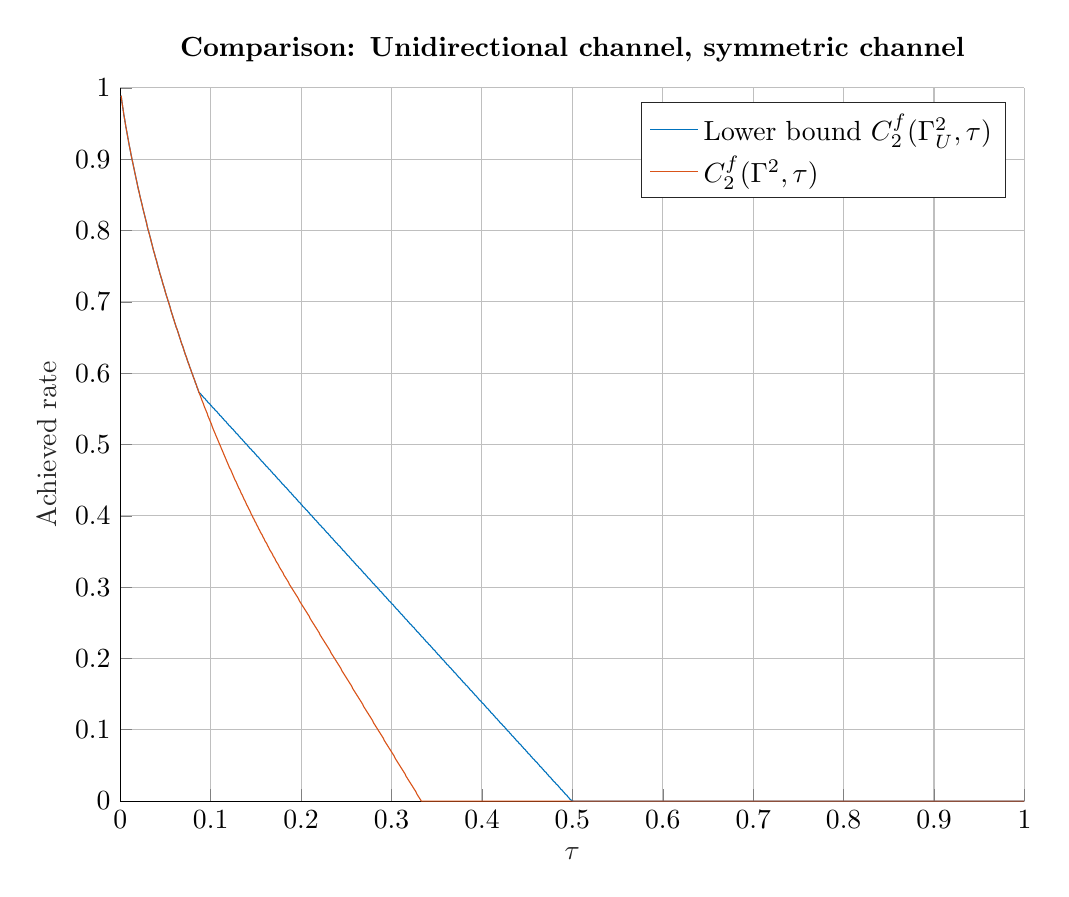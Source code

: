 % This file was created by matlab2tikz.
%
%The latest updates can be retrieved from
%  http://www.mathworks.com/matlabcentral/fileexchange/22022-matlab2tikz-matlab2tikz
%where you can also make suggestions and rate matlab2tikz.
%
\definecolor{mycolor1}{rgb}{0.0,0.447,0.741}%
\definecolor{mycolor2}{rgb}{0.85,0.325,0.098}%
%
\begin{tikzpicture}

\begin{axis}[%
width=4.521in,
height=3.566in,
at={(0.758in,0.481in)},
scale only axis,
unbounded coords=jump,
xmin=0,
xmax=1,
xlabel style={font=\color{white!15!black}},
xlabel={$\tau$},
ymin=0,
ymax=1,
ylabel style={font=\color{white!15!black}},
ylabel={Achieved rate},
axis background/.style={fill=white},
title style={font=\bfseries},
title={Comparison: Unidirectional channel, symmetric channel},
axis x line*=bottom,
axis y line*=left,
xmajorgrids,
ymajorgrids,
legend style={legend cell align=left, align=left, draw=white!15!black}
]
\addplot [color=mycolor1]
  table[row sep=crcr]{%
0	nan\\
0.001	0.989\\
0.002	0.979\\
0.003	0.971\\
0.004	0.962\\
0.005	0.955\\
0.006	0.947\\
0.007	0.94\\
0.008	0.933\\
0.009	0.926\\
0.01	0.919\\
0.011	0.913\\
0.012	0.906\\
0.013	0.9\\
0.014	0.894\\
0.015	0.888\\
0.016	0.882\\
0.017	0.876\\
0.018	0.87\\
0.019	0.864\\
0.02	0.858\\
0.021	0.853\\
0.022	0.847\\
0.023	0.842\\
0.024	0.837\\
0.025	0.831\\
0.026	0.826\\
0.027	0.821\\
0.028	0.816\\
0.029	0.811\\
0.03	0.805\\
0.031	0.8\\
0.032	0.796\\
0.033	0.791\\
0.034	0.786\\
0.035	0.781\\
0.036	0.776\\
0.037	0.771\\
0.038	0.767\\
0.039	0.762\\
0.04	0.758\\
0.041	0.753\\
0.042	0.748\\
0.043	0.744\\
0.044	0.739\\
0.045	0.735\\
0.046	0.731\\
0.047	0.726\\
0.048	0.722\\
0.049	0.718\\
0.05	0.713\\
0.051	0.709\\
0.052	0.705\\
0.053	0.701\\
0.054	0.697\\
0.055	0.693\\
0.056	0.688\\
0.057	0.684\\
0.058	0.68\\
0.059	0.676\\
0.06	0.672\\
0.061	0.668\\
0.062	0.664\\
0.063	0.661\\
0.064	0.657\\
0.065	0.653\\
0.066	0.649\\
0.067	0.645\\
0.068	0.641\\
0.069	0.638\\
0.07	0.634\\
0.071	0.63\\
0.072	0.626\\
0.073	0.623\\
0.074	0.619\\
0.075	0.615\\
0.076	0.612\\
0.077	0.608\\
0.078	0.605\\
0.079	0.601\\
0.08	0.598\\
0.081	0.594\\
0.082	0.591\\
0.083	0.587\\
0.084	0.584\\
0.085	0.58\\
0.086	0.577\\
0.087	0.573\\
0.088	0.572\\
0.089	0.571\\
0.09	0.569\\
0.091	0.568\\
0.092	0.566\\
0.093	0.565\\
0.094	0.564\\
0.095	0.562\\
0.096	0.561\\
0.097	0.559\\
0.098	0.558\\
0.099	0.557\\
0.1	0.555\\
0.101	0.554\\
0.102	0.552\\
0.103	0.551\\
0.104	0.55\\
0.105	0.548\\
0.106	0.547\\
0.107	0.546\\
0.108	0.544\\
0.109	0.543\\
0.11	0.541\\
0.111	0.54\\
0.112	0.539\\
0.113	0.537\\
0.114	0.536\\
0.115	0.534\\
0.116	0.533\\
0.117	0.532\\
0.118	0.53\\
0.119	0.529\\
0.12	0.527\\
0.121	0.526\\
0.122	0.525\\
0.123	0.523\\
0.124	0.522\\
0.125	0.521\\
0.126	0.519\\
0.127	0.518\\
0.128	0.516\\
0.129	0.515\\
0.13	0.514\\
0.131	0.512\\
0.132	0.511\\
0.133	0.509\\
0.134	0.508\\
0.135	0.507\\
0.136	0.505\\
0.137	0.504\\
0.138	0.502\\
0.139	0.501\\
0.14	0.5\\
0.141	0.498\\
0.142	0.497\\
0.143	0.495\\
0.144	0.494\\
0.145	0.493\\
0.146	0.491\\
0.147	0.49\\
0.148	0.489\\
0.149	0.487\\
0.15	0.486\\
0.151	0.484\\
0.152	0.483\\
0.153	0.482\\
0.154	0.48\\
0.155	0.479\\
0.156	0.477\\
0.157	0.476\\
0.158	0.475\\
0.159	0.473\\
0.16	0.472\\
0.161	0.47\\
0.162	0.469\\
0.163	0.468\\
0.164	0.466\\
0.165	0.465\\
0.166	0.464\\
0.167	0.462\\
0.168	0.461\\
0.169	0.459\\
0.17	0.458\\
0.171	0.457\\
0.172	0.455\\
0.173	0.454\\
0.174	0.452\\
0.175	0.451\\
0.176	0.45\\
0.177	0.448\\
0.178	0.447\\
0.179	0.445\\
0.18	0.444\\
0.181	0.443\\
0.182	0.441\\
0.183	0.44\\
0.184	0.439\\
0.185	0.437\\
0.186	0.436\\
0.187	0.434\\
0.188	0.433\\
0.189	0.432\\
0.19	0.43\\
0.191	0.429\\
0.192	0.427\\
0.193	0.426\\
0.194	0.425\\
0.195	0.423\\
0.196	0.422\\
0.197	0.42\\
0.198	0.419\\
0.199	0.418\\
0.2	0.416\\
0.201	0.415\\
0.202	0.413\\
0.203	0.412\\
0.204	0.411\\
0.205	0.409\\
0.206	0.408\\
0.207	0.407\\
0.208	0.405\\
0.209	0.404\\
0.21	0.402\\
0.211	0.401\\
0.212	0.4\\
0.213	0.398\\
0.214	0.397\\
0.215	0.395\\
0.216	0.394\\
0.217	0.393\\
0.218	0.391\\
0.219	0.39\\
0.22	0.388\\
0.221	0.387\\
0.222	0.386\\
0.223	0.384\\
0.224	0.383\\
0.225	0.382\\
0.226	0.38\\
0.227	0.379\\
0.228	0.377\\
0.229	0.376\\
0.23	0.375\\
0.231	0.373\\
0.232	0.372\\
0.233	0.37\\
0.234	0.369\\
0.235	0.368\\
0.236	0.366\\
0.237	0.365\\
0.238	0.363\\
0.239	0.362\\
0.24	0.361\\
0.241	0.359\\
0.242	0.358\\
0.243	0.357\\
0.244	0.355\\
0.245	0.354\\
0.246	0.352\\
0.247	0.351\\
0.248	0.35\\
0.249	0.348\\
0.25	0.347\\
0.251	0.345\\
0.252	0.344\\
0.253	0.343\\
0.254	0.341\\
0.255	0.34\\
0.256	0.338\\
0.257	0.337\\
0.258	0.336\\
0.259	0.334\\
0.26	0.333\\
0.261	0.331\\
0.262	0.33\\
0.263	0.329\\
0.264	0.327\\
0.265	0.326\\
0.266	0.325\\
0.267	0.323\\
0.268	0.322\\
0.269	0.32\\
0.27	0.319\\
0.271	0.318\\
0.272	0.316\\
0.273	0.315\\
0.274	0.313\\
0.275	0.312\\
0.276	0.311\\
0.277	0.309\\
0.278	0.308\\
0.279	0.306\\
0.28	0.305\\
0.281	0.304\\
0.282	0.302\\
0.283	0.301\\
0.284	0.3\\
0.285	0.298\\
0.286	0.297\\
0.287	0.295\\
0.288	0.294\\
0.289	0.293\\
0.29	0.291\\
0.291	0.29\\
0.292	0.288\\
0.293	0.287\\
0.294	0.286\\
0.295	0.284\\
0.296	0.283\\
0.297	0.281\\
0.298	0.28\\
0.299	0.279\\
0.3	0.277\\
0.301	0.276\\
0.302	0.275\\
0.303	0.273\\
0.304	0.272\\
0.305	0.27\\
0.306	0.269\\
0.307	0.268\\
0.308	0.266\\
0.309	0.265\\
0.31	0.263\\
0.311	0.262\\
0.312	0.261\\
0.313	0.259\\
0.314	0.258\\
0.315	0.256\\
0.316	0.255\\
0.317	0.254\\
0.318	0.252\\
0.319	0.251\\
0.32	0.249\\
0.321	0.248\\
0.322	0.247\\
0.323	0.245\\
0.324	0.244\\
0.325	0.243\\
0.326	0.241\\
0.327	0.24\\
0.328	0.238\\
0.329	0.237\\
0.33	0.236\\
0.331	0.234\\
0.332	0.233\\
0.333	0.231\\
0.334	0.23\\
0.335	0.229\\
0.336	0.227\\
0.337	0.226\\
0.338	0.224\\
0.339	0.223\\
0.34	0.222\\
0.341	0.22\\
0.342	0.219\\
0.343	0.218\\
0.344	0.216\\
0.345	0.215\\
0.346	0.213\\
0.347	0.212\\
0.348	0.211\\
0.349	0.209\\
0.35	0.208\\
0.351	0.206\\
0.352	0.205\\
0.353	0.204\\
0.354	0.202\\
0.355	0.201\\
0.356	0.199\\
0.357	0.198\\
0.358	0.197\\
0.359	0.195\\
0.36	0.194\\
0.361	0.192\\
0.362	0.191\\
0.363	0.19\\
0.364	0.188\\
0.365	0.187\\
0.366	0.186\\
0.367	0.184\\
0.368	0.183\\
0.369	0.181\\
0.37	0.18\\
0.371	0.179\\
0.372	0.177\\
0.373	0.176\\
0.374	0.174\\
0.375	0.173\\
0.376	0.172\\
0.377	0.17\\
0.378	0.169\\
0.379	0.167\\
0.38	0.166\\
0.381	0.165\\
0.382	0.163\\
0.383	0.162\\
0.384	0.161\\
0.385	0.159\\
0.386	0.158\\
0.387	0.156\\
0.388	0.155\\
0.389	0.154\\
0.39	0.152\\
0.391	0.151\\
0.392	0.149\\
0.393	0.148\\
0.394	0.147\\
0.395	0.145\\
0.396	0.144\\
0.397	0.142\\
0.398	0.141\\
0.399	0.14\\
0.4	0.138\\
0.401	0.137\\
0.402	0.136\\
0.403	0.134\\
0.404	0.133\\
0.405	0.131\\
0.406	0.13\\
0.407	0.129\\
0.408	0.127\\
0.409	0.126\\
0.41	0.124\\
0.411	0.123\\
0.412	0.122\\
0.413	0.12\\
0.414	0.119\\
0.415	0.117\\
0.416	0.116\\
0.417	0.115\\
0.418	0.113\\
0.419	0.112\\
0.42	0.11\\
0.421	0.109\\
0.422	0.108\\
0.423	0.106\\
0.424	0.105\\
0.425	0.104\\
0.426	0.102\\
0.427	0.101\\
0.428	0.099\\
0.429	0.098\\
0.43	0.097\\
0.431	0.095\\
0.432	0.094\\
0.433	0.092\\
0.434	0.091\\
0.435	0.09\\
0.436	0.088\\
0.437	0.087\\
0.438	0.085\\
0.439	0.084\\
0.44	0.083\\
0.441	0.081\\
0.442	0.08\\
0.443	0.079\\
0.444	0.077\\
0.445	0.076\\
0.446	0.074\\
0.447	0.073\\
0.448	0.072\\
0.449	0.07\\
0.45	0.069\\
0.451	0.067\\
0.452	0.066\\
0.453	0.065\\
0.454	0.063\\
0.455	0.062\\
0.456	0.06\\
0.457	0.059\\
0.458	0.058\\
0.459	0.056\\
0.46	0.055\\
0.461	0.054\\
0.462	0.052\\
0.463	0.051\\
0.464	0.049\\
0.465	0.048\\
0.466	0.047\\
0.467	0.045\\
0.468	0.044\\
0.469	0.042\\
0.47	0.041\\
0.471	0.04\\
0.472	0.038\\
0.473	0.037\\
0.474	0.035\\
0.475	0.034\\
0.476	0.033\\
0.477	0.031\\
0.478	0.03\\
0.479	0.028\\
0.48	0.027\\
0.481	0.026\\
0.482	0.024\\
0.483	0.023\\
0.484	0.022\\
0.485	0.02\\
0.486	0.019\\
0.487	0.017\\
0.488	0.016\\
0.489	0.015\\
0.49	0.013\\
0.491	0.012\\
0.492	0.01\\
0.493	0.009\\
0.494	0.008\\
0.495	0.006\\
0.496	0.005\\
0.497	0.003\\
0.498	0.002\\
0.499	0.001\\
0.501	0\\
0.502	0\\
0.503	0\\
0.504	0\\
0.505	0\\
0.506	0\\
0.507	0\\
0.508	0\\
0.509	0\\
0.51	0\\
0.511	0\\
0.512	0\\
0.513	0\\
0.514	0\\
0.515	0\\
0.516	0\\
0.517	0\\
0.518	0\\
0.519	0\\
0.52	0\\
0.521	0\\
0.522	0\\
0.523	0\\
0.524	0\\
0.525	0\\
0.526	0\\
0.527	0\\
0.528	0\\
0.529	0\\
0.53	0\\
0.531	0\\
0.532	0\\
0.533	0\\
0.534	0\\
0.535	0\\
0.536	0\\
0.537	0\\
0.538	0\\
0.539	0\\
0.54	0\\
0.541	0\\
0.542	0\\
0.543	0\\
0.544	0\\
0.545	0\\
0.546	0\\
0.547	0\\
0.548	0\\
0.549	0\\
0.55	0\\
0.551	0\\
0.552	0\\
0.553	0\\
0.554	0\\
0.555	0\\
0.556	0\\
0.557	0\\
0.558	0\\
0.559	0\\
0.56	0\\
0.561	0\\
0.562	0\\
0.563	0\\
0.564	0\\
0.565	0\\
0.566	0\\
0.567	0\\
0.568	0\\
0.569	0\\
0.57	0\\
0.571	0\\
0.572	0\\
0.573	0\\
0.574	0\\
0.575	0\\
0.576	0\\
0.577	0\\
0.578	0\\
0.579	0\\
0.58	0\\
0.581	0\\
0.582	0\\
0.583	0\\
0.584	0\\
0.585	0\\
0.586	0\\
0.587	0\\
0.588	0\\
0.589	0\\
0.59	0\\
0.591	0\\
0.592	0\\
0.593	0\\
0.594	0\\
0.595	0\\
0.596	0\\
0.597	0\\
0.598	0\\
0.599	0\\
0.6	0\\
0.601	0\\
0.602	0\\
0.603	0\\
0.604	0\\
0.605	0\\
0.606	0\\
0.607	0\\
0.608	0\\
0.609	0\\
0.61	0\\
0.611	0\\
0.612	0\\
0.613	0\\
0.614	0\\
0.615	0\\
0.616	0\\
0.617	0\\
0.618	0\\
0.619	0\\
0.62	0\\
0.621	0\\
0.622	0\\
0.623	0\\
0.624	0\\
0.625	0\\
0.626	0\\
0.627	0\\
0.628	0\\
0.629	0\\
0.63	0\\
0.631	0\\
0.632	0\\
0.633	0\\
0.634	0\\
0.635	0\\
0.636	0\\
0.637	0\\
0.638	0\\
0.639	0\\
0.64	0\\
0.641	0\\
0.642	0\\
0.643	0\\
0.644	0\\
0.645	0\\
0.646	0\\
0.647	0\\
0.648	0\\
0.649	0\\
0.65	0\\
0.651	0\\
0.652	0\\
0.653	0\\
0.654	0\\
0.655	0\\
0.656	0\\
0.657	0\\
0.658	0\\
0.659	0\\
0.66	0\\
0.661	0\\
0.662	0\\
0.663	0\\
0.664	0\\
0.665	0\\
0.666	0\\
0.667	0\\
0.668	0\\
0.669	0\\
0.67	0\\
0.671	0\\
0.672	0\\
0.673	0\\
0.674	0\\
0.675	0\\
0.676	0\\
0.677	0\\
0.678	0\\
0.679	0\\
0.68	0\\
0.681	0\\
0.682	0\\
0.683	0\\
0.684	0\\
0.685	0\\
0.686	0\\
0.687	0\\
0.688	0\\
0.689	0\\
0.69	0\\
0.691	0\\
0.692	0\\
0.693	0\\
0.694	0\\
0.695	0\\
0.696	0\\
0.697	0\\
0.698	0\\
0.699	0\\
0.7	0\\
0.701	0\\
0.702	0\\
0.703	0\\
0.704	0\\
0.705	0\\
0.706	0\\
0.707	0\\
0.708	0\\
0.709	0\\
0.71	0\\
0.711	0\\
0.712	0\\
0.713	0\\
0.714	0\\
0.715	0\\
0.716	0\\
0.717	0\\
0.718	0\\
0.719	0\\
0.72	0\\
0.721	0\\
0.722	0\\
0.723	0\\
0.724	0\\
0.725	0\\
0.726	0\\
0.727	0\\
0.728	0\\
0.729	0\\
0.73	0\\
0.731	0\\
0.732	0\\
0.733	0\\
0.734	0\\
0.735	0\\
0.736	0\\
0.737	0\\
0.738	0\\
0.739	0\\
0.74	0\\
0.741	0\\
0.742	0\\
0.743	0\\
0.744	0\\
0.745	0\\
0.746	0\\
0.747	0\\
0.748	0\\
0.749	0\\
0.75	0\\
0.751	0\\
0.752	0\\
0.753	0\\
0.754	0\\
0.755	0\\
0.756	0\\
0.757	0\\
0.758	0\\
0.759	0\\
0.76	0\\
0.761	0\\
0.762	0\\
0.763	0\\
0.764	0\\
0.765	0\\
0.766	0\\
0.767	0\\
0.768	0\\
0.769	0\\
0.77	0\\
0.771	0\\
0.772	0\\
0.773	0\\
0.774	0\\
0.775	0\\
0.776	0\\
0.777	0\\
0.778	0\\
0.779	0\\
0.78	0\\
0.781	0\\
0.782	0\\
0.783	0\\
0.784	0\\
0.785	0\\
0.786	0\\
0.787	0\\
0.788	0\\
0.789	0\\
0.79	0\\
0.791	0\\
0.792	0\\
0.793	0\\
0.794	0\\
0.795	0\\
0.796	0\\
0.797	0\\
0.798	0\\
0.799	0\\
0.8	0\\
0.801	0\\
0.802	0\\
0.803	0\\
0.804	0\\
0.805	0\\
0.806	0\\
0.807	0\\
0.808	0\\
0.809	0\\
0.81	0\\
0.811	0\\
0.812	0\\
0.813	0\\
0.814	0\\
0.815	0\\
0.816	0\\
0.817	0\\
0.818	0\\
0.819	0\\
0.82	0\\
0.821	0\\
0.822	0\\
0.823	0\\
0.824	0\\
0.825	0\\
0.826	0\\
0.827	0\\
0.828	0\\
0.829	0\\
0.83	0\\
0.831	0\\
0.832	0\\
0.833	0\\
0.834	0\\
0.835	0\\
0.836	0\\
0.837	0\\
0.838	0\\
0.839	0\\
0.84	0\\
0.841	0\\
0.842	0\\
0.843	0\\
0.844	0\\
0.845	0\\
0.846	0\\
0.847	0\\
0.848	0\\
0.849	0\\
0.85	0\\
0.851	0\\
0.852	0\\
0.853	0\\
0.854	0\\
0.855	0\\
0.856	0\\
0.857	0\\
0.858	0\\
0.859	0\\
0.86	0\\
0.861	0\\
0.862	0\\
0.863	0\\
0.864	0\\
0.865	0\\
0.866	0\\
0.867	0\\
0.868	0\\
0.869	0\\
0.87	0\\
0.871	0\\
0.872	0\\
0.873	0\\
0.874	0\\
0.875	0\\
0.876	0\\
0.877	0\\
0.878	0\\
0.879	0\\
0.88	0\\
0.881	0\\
0.882	0\\
0.883	0\\
0.884	0\\
0.885	0\\
0.886	0\\
0.887	0\\
0.888	0\\
0.889	0\\
0.89	0\\
0.891	0\\
0.892	0\\
0.893	0\\
0.894	0\\
0.895	0\\
0.896	0\\
0.897	0\\
0.898	0\\
0.899	0\\
0.9	0\\
0.901	0\\
0.902	0\\
0.903	0\\
0.904	0\\
0.905	0\\
0.906	0\\
0.907	0\\
0.908	0\\
0.909	0\\
0.91	0\\
0.911	0\\
0.912	0\\
0.913	0\\
0.914	0\\
0.915	0\\
0.916	0\\
0.917	0\\
0.918	0\\
0.919	0\\
0.92	0\\
0.921	0\\
0.922	0\\
0.923	0\\
0.924	0\\
0.925	0\\
0.926	0\\
0.927	0\\
0.928	0\\
0.929	0\\
0.93	0\\
0.931	0\\
0.932	0\\
0.933	0\\
0.934	0\\
0.935	0\\
0.936	0\\
0.937	0\\
0.938	0\\
0.939	0\\
0.94	0\\
0.941	0\\
0.942	0\\
0.943	0\\
0.944	0\\
0.945	0\\
0.946	0\\
0.947	0\\
0.948	0\\
0.949	0\\
0.95	0\\
0.951	0\\
0.952	0\\
0.953	0\\
0.954	0\\
0.955	0\\
0.956	0\\
0.957	0\\
0.958	0\\
0.959	0\\
0.96	0\\
0.961	0\\
0.962	0\\
0.963	0\\
0.964	0\\
0.965	0\\
0.966	0\\
0.967	0\\
0.968	0\\
0.969	0\\
0.97	0\\
0.971	0\\
0.972	0\\
0.973	0\\
0.974	0\\
0.975	0\\
0.976	0\\
0.977	0\\
0.978	0\\
0.979	0\\
0.98	0\\
0.981	0\\
0.982	0\\
0.983	0\\
0.984	0\\
0.985	0\\
0.986	0\\
0.987	0\\
0.988	0\\
0.989	0\\
0.99	0\\
0.991	0\\
0.992	0\\
0.993	0\\
0.994	0\\
0.995	0\\
0.996	0\\
0.997	0\\
0.998	0\\
0.999	0\\
1	0\\
};
\addlegendentry{Lower bound $C_2^f(\Gamma_U^2, \tau)$}

\addplot [color=mycolor2]
  table[row sep=crcr]{%
0	nan\\
0.001	0.989\\
0.002	0.979\\
0.003	0.971\\
0.004	0.962\\
0.005	0.955\\
0.006	0.947\\
0.007	0.94\\
0.008	0.933\\
0.009	0.926\\
0.01	0.919\\
0.011	0.913\\
0.012	0.906\\
0.013	0.9\\
0.014	0.894\\
0.015	0.888\\
0.016	0.882\\
0.017	0.876\\
0.018	0.87\\
0.019	0.864\\
0.02	0.858\\
0.021	0.853\\
0.022	0.847\\
0.023	0.842\\
0.024	0.837\\
0.025	0.831\\
0.026	0.826\\
0.027	0.821\\
0.028	0.816\\
0.029	0.811\\
0.03	0.805\\
0.031	0.8\\
0.032	0.796\\
0.033	0.791\\
0.034	0.786\\
0.035	0.781\\
0.036	0.776\\
0.037	0.771\\
0.038	0.767\\
0.039	0.762\\
0.04	0.758\\
0.041	0.753\\
0.042	0.748\\
0.043	0.744\\
0.044	0.739\\
0.045	0.735\\
0.046	0.731\\
0.047	0.726\\
0.048	0.722\\
0.049	0.718\\
0.05	0.713\\
0.051	0.709\\
0.052	0.705\\
0.053	0.701\\
0.054	0.697\\
0.055	0.693\\
0.056	0.688\\
0.057	0.684\\
0.058	0.68\\
0.059	0.676\\
0.06	0.672\\
0.061	0.668\\
0.062	0.664\\
0.063	0.661\\
0.064	0.657\\
0.065	0.653\\
0.066	0.649\\
0.067	0.645\\
0.068	0.641\\
0.069	0.638\\
0.07	0.634\\
0.071	0.63\\
0.072	0.626\\
0.073	0.623\\
0.074	0.619\\
0.075	0.615\\
0.076	0.612\\
0.077	0.608\\
0.078	0.605\\
0.079	0.601\\
0.08	0.598\\
0.081	0.594\\
0.082	0.591\\
0.083	0.587\\
0.084	0.584\\
0.085	0.58\\
0.086	0.577\\
0.087	0.573\\
0.088	0.57\\
0.089	0.567\\
0.09	0.563\\
0.091	0.56\\
0.092	0.557\\
0.093	0.553\\
0.094	0.55\\
0.095	0.547\\
0.096	0.544\\
0.097	0.54\\
0.098	0.537\\
0.099	0.534\\
0.1	0.531\\
0.101	0.528\\
0.102	0.524\\
0.103	0.521\\
0.104	0.518\\
0.105	0.515\\
0.106	0.512\\
0.107	0.509\\
0.108	0.506\\
0.109	0.503\\
0.11	0.5\\
0.111	0.497\\
0.112	0.494\\
0.113	0.491\\
0.114	0.488\\
0.115	0.485\\
0.116	0.482\\
0.117	0.479\\
0.118	0.476\\
0.119	0.473\\
0.12	0.47\\
0.121	0.467\\
0.122	0.465\\
0.123	0.462\\
0.124	0.459\\
0.125	0.456\\
0.126	0.453\\
0.127	0.45\\
0.128	0.448\\
0.129	0.445\\
0.13	0.442\\
0.131	0.439\\
0.132	0.437\\
0.133	0.434\\
0.134	0.431\\
0.135	0.429\\
0.136	0.426\\
0.137	0.423\\
0.138	0.421\\
0.139	0.418\\
0.14	0.415\\
0.141	0.413\\
0.142	0.41\\
0.143	0.408\\
0.144	0.405\\
0.145	0.402\\
0.146	0.4\\
0.147	0.397\\
0.148	0.395\\
0.149	0.392\\
0.15	0.39\\
0.151	0.387\\
0.152	0.385\\
0.153	0.382\\
0.154	0.38\\
0.155	0.377\\
0.156	0.375\\
0.157	0.373\\
0.158	0.37\\
0.159	0.368\\
0.16	0.365\\
0.161	0.363\\
0.162	0.361\\
0.163	0.358\\
0.164	0.356\\
0.165	0.353\\
0.166	0.351\\
0.167	0.349\\
0.168	0.347\\
0.169	0.344\\
0.17	0.342\\
0.171	0.34\\
0.172	0.337\\
0.173	0.335\\
0.174	0.333\\
0.175	0.331\\
0.176	0.328\\
0.177	0.326\\
0.178	0.324\\
0.179	0.322\\
0.18	0.32\\
0.181	0.317\\
0.182	0.315\\
0.183	0.313\\
0.184	0.311\\
0.185	0.309\\
0.186	0.307\\
0.187	0.304\\
0.188	0.302\\
0.189	0.3\\
0.19	0.298\\
0.191	0.296\\
0.192	0.294\\
0.193	0.292\\
0.194	0.29\\
0.195	0.288\\
0.196	0.286\\
0.197	0.284\\
0.198	0.281\\
0.199	0.279\\
0.2	0.277\\
0.201	0.275\\
0.202	0.273\\
0.203	0.271\\
0.204	0.269\\
0.205	0.267\\
0.206	0.265\\
0.207	0.263\\
0.208	0.261\\
0.209	0.259\\
0.21	0.256\\
0.211	0.254\\
0.212	0.252\\
0.213	0.25\\
0.214	0.248\\
0.215	0.246\\
0.216	0.244\\
0.217	0.242\\
0.218	0.24\\
0.219	0.238\\
0.22	0.236\\
0.221	0.233\\
0.222	0.231\\
0.223	0.229\\
0.224	0.227\\
0.225	0.225\\
0.226	0.223\\
0.227	0.221\\
0.228	0.219\\
0.229	0.217\\
0.23	0.215\\
0.231	0.213\\
0.232	0.211\\
0.233	0.208\\
0.234	0.206\\
0.235	0.204\\
0.236	0.202\\
0.237	0.2\\
0.238	0.198\\
0.239	0.196\\
0.24	0.194\\
0.241	0.192\\
0.242	0.19\\
0.243	0.188\\
0.244	0.186\\
0.245	0.183\\
0.246	0.181\\
0.247	0.179\\
0.248	0.177\\
0.249	0.175\\
0.25	0.173\\
0.251	0.171\\
0.252	0.169\\
0.253	0.167\\
0.254	0.165\\
0.255	0.163\\
0.256	0.161\\
0.257	0.158\\
0.258	0.156\\
0.259	0.154\\
0.26	0.152\\
0.261	0.15\\
0.262	0.148\\
0.263	0.146\\
0.264	0.144\\
0.265	0.142\\
0.266	0.14\\
0.267	0.138\\
0.268	0.136\\
0.269	0.133\\
0.27	0.131\\
0.271	0.129\\
0.272	0.127\\
0.273	0.125\\
0.274	0.123\\
0.275	0.121\\
0.276	0.119\\
0.277	0.117\\
0.278	0.115\\
0.279	0.113\\
0.28	0.11\\
0.281	0.108\\
0.282	0.106\\
0.283	0.104\\
0.284	0.102\\
0.285	0.1\\
0.286	0.098\\
0.287	0.096\\
0.288	0.094\\
0.289	0.092\\
0.29	0.09\\
0.291	0.088\\
0.292	0.085\\
0.293	0.083\\
0.294	0.081\\
0.295	0.079\\
0.296	0.077\\
0.297	0.075\\
0.298	0.073\\
0.299	0.071\\
0.3	0.069\\
0.301	0.067\\
0.302	0.065\\
0.303	0.063\\
0.304	0.06\\
0.305	0.058\\
0.306	0.056\\
0.307	0.054\\
0.308	0.052\\
0.309	0.05\\
0.31	0.048\\
0.311	0.046\\
0.312	0.044\\
0.313	0.042\\
0.314	0.04\\
0.315	0.038\\
0.316	0.035\\
0.317	0.033\\
0.318	0.031\\
0.319	0.029\\
0.32	0.027\\
0.321	0.025\\
0.322	0.023\\
0.323	0.021\\
0.324	0.019\\
0.325	0.017\\
0.326	0.015\\
0.327	0.013\\
0.328	0.01\\
0.329	0.008\\
0.33	0.006\\
0.331	0.004\\
0.332	0.002\\
0.333	0\\
0.334	0\\
0.335	0\\
0.336	0\\
0.337	0\\
0.338	0\\
0.339	0\\
0.34	0\\
0.341	0\\
0.342	0\\
0.343	0\\
0.344	0\\
0.345	0\\
0.346	0\\
0.347	0\\
0.348	0\\
0.349	0\\
0.35	0\\
0.351	0\\
0.352	0\\
0.353	0\\
0.354	0\\
0.355	0\\
0.356	0\\
0.357	0\\
0.358	0\\
0.359	0\\
0.36	0\\
0.361	0\\
0.362	0\\
0.363	0\\
0.364	0\\
0.365	0\\
0.366	0\\
0.367	0\\
0.368	0\\
0.369	0\\
0.37	0\\
0.371	0\\
0.372	0\\
0.373	0\\
0.374	0\\
0.375	0\\
0.376	0\\
0.377	0\\
0.378	0\\
0.379	0\\
0.38	0\\
0.381	0\\
0.382	0\\
0.383	0\\
0.384	0\\
0.385	0\\
0.386	0\\
0.387	0\\
0.388	0\\
0.389	0\\
0.39	0\\
0.391	0\\
0.392	0\\
0.393	0\\
0.394	0\\
0.395	0\\
0.396	0\\
0.397	0\\
0.398	0\\
0.399	0\\
0.4	0\\
0.401	0\\
0.402	0\\
0.403	0\\
0.404	0\\
0.405	0\\
0.406	0\\
0.407	0\\
0.408	0\\
0.409	0\\
0.41	0\\
0.411	0\\
0.412	0\\
0.413	0\\
0.414	0\\
0.415	0\\
0.416	0\\
0.417	0\\
0.418	0\\
0.419	0\\
0.42	0\\
0.421	0\\
0.422	0\\
0.423	0\\
0.424	0\\
0.425	0\\
0.426	0\\
0.427	0\\
0.428	0\\
0.429	0\\
0.43	0\\
0.431	0\\
0.432	0\\
0.433	0\\
0.434	0\\
0.435	0\\
0.436	0\\
0.437	0\\
0.438	0\\
0.439	0\\
0.44	0\\
0.441	0\\
0.442	0\\
0.443	0\\
0.444	0\\
0.445	0\\
0.446	0\\
0.447	0\\
0.448	0\\
0.449	0\\
0.45	0\\
0.451	0\\
0.452	0\\
0.453	0\\
0.454	0\\
0.455	0\\
0.456	0\\
0.457	0\\
0.458	0\\
0.459	0\\
0.46	0\\
0.461	0\\
0.462	0\\
0.463	0\\
0.464	0\\
0.465	0\\
0.466	0\\
0.467	0\\
0.468	0\\
0.469	0\\
0.47	0\\
0.471	0\\
0.472	0\\
0.473	0\\
0.474	0\\
0.475	0\\
0.476	0\\
0.477	0\\
0.478	0\\
0.479	0\\
0.48	0\\
0.481	0\\
0.482	0\\
0.483	0\\
0.484	0\\
0.485	0\\
0.486	0\\
0.487	0\\
0.488	0\\
0.489	0\\
0.49	0\\
0.491	0\\
0.492	0\\
0.493	0\\
0.494	0\\
0.495	0\\
0.496	0\\
0.497	0\\
0.498	0\\
0.499	0\\
0.501	0\\
0.502	0\\
0.503	0\\
0.504	0\\
0.505	0\\
0.506	0\\
0.507	0\\
0.508	0\\
0.509	0\\
0.51	0\\
0.511	0\\
0.512	0\\
0.513	0\\
0.514	0\\
0.515	0\\
0.516	0\\
0.517	0\\
0.518	0\\
0.519	0\\
0.52	0\\
0.521	0\\
0.522	0\\
0.523	0\\
0.524	0\\
0.525	0\\
0.526	0\\
0.527	0\\
0.528	0\\
0.529	0\\
0.53	0\\
0.531	0\\
0.532	0\\
0.533	0\\
0.534	0\\
0.535	0\\
0.536	0\\
0.537	0\\
0.538	0\\
0.539	0\\
0.54	0\\
0.541	0\\
0.542	0\\
0.543	0\\
0.544	0\\
0.545	0\\
0.546	0\\
0.547	0\\
0.548	0\\
0.549	0\\
0.55	0\\
0.551	0\\
0.552	0\\
0.553	0\\
0.554	0\\
0.555	0\\
0.556	0\\
0.557	0\\
0.558	0\\
0.559	0\\
0.56	0\\
0.561	0\\
0.562	0\\
0.563	0\\
0.564	0\\
0.565	0\\
0.566	0\\
0.567	0\\
0.568	0\\
0.569	0\\
0.57	0\\
0.571	0\\
0.572	0\\
0.573	0\\
0.574	0\\
0.575	0\\
0.576	0\\
0.577	0\\
0.578	0\\
0.579	0\\
0.58	0\\
0.581	0\\
0.582	0\\
0.583	0\\
0.584	0\\
0.585	0\\
0.586	0\\
0.587	0\\
0.588	0\\
0.589	0\\
0.59	0\\
0.591	0\\
0.592	0\\
0.593	0\\
0.594	0\\
0.595	0\\
0.596	0\\
0.597	0\\
0.598	0\\
0.599	0\\
0.6	0\\
0.601	0\\
0.602	0\\
0.603	0\\
0.604	0\\
0.605	0\\
0.606	0\\
0.607	0\\
0.608	0\\
0.609	0\\
0.61	0\\
0.611	0\\
0.612	0\\
0.613	0\\
0.614	0\\
0.615	0\\
0.616	0\\
0.617	0\\
0.618	0\\
0.619	0\\
0.62	0\\
0.621	0\\
0.622	0\\
0.623	0\\
0.624	0\\
0.625	0\\
0.626	0\\
0.627	0\\
0.628	0\\
0.629	0\\
0.63	0\\
0.631	0\\
0.632	0\\
0.633	0\\
0.634	0\\
0.635	0\\
0.636	0\\
0.637	0\\
0.638	0\\
0.639	0\\
0.64	0\\
0.641	0\\
0.642	0\\
0.643	0\\
0.644	0\\
0.645	0\\
0.646	0\\
0.647	0\\
0.648	0\\
0.649	0\\
0.65	0\\
0.651	0\\
0.652	0\\
0.653	0\\
0.654	0\\
0.655	0\\
0.656	0\\
0.657	0\\
0.658	0\\
0.659	0\\
0.66	0\\
0.661	0\\
0.662	0\\
0.663	0\\
0.664	0\\
0.665	0\\
0.666	0\\
0.667	0\\
0.668	0\\
0.669	0\\
0.67	0\\
0.671	0\\
0.672	0\\
0.673	0\\
0.674	0\\
0.675	0\\
0.676	0\\
0.677	0\\
0.678	0\\
0.679	0\\
0.68	0\\
0.681	0\\
0.682	0\\
0.683	0\\
0.684	0\\
0.685	0\\
0.686	0\\
0.687	0\\
0.688	0\\
0.689	0\\
0.69	0\\
0.691	0\\
0.692	0\\
0.693	0\\
0.694	0\\
0.695	0\\
0.696	0\\
0.697	0\\
0.698	0\\
0.699	0\\
0.7	0\\
0.701	0\\
0.702	0\\
0.703	0\\
0.704	0\\
0.705	0\\
0.706	0\\
0.707	0\\
0.708	0\\
0.709	0\\
0.71	0\\
0.711	0\\
0.712	0\\
0.713	0\\
0.714	0\\
0.715	0\\
0.716	0\\
0.717	0\\
0.718	0\\
0.719	0\\
0.72	0\\
0.721	0\\
0.722	0\\
0.723	0\\
0.724	0\\
0.725	0\\
0.726	0\\
0.727	0\\
0.728	0\\
0.729	0\\
0.73	0\\
0.731	0\\
0.732	0\\
0.733	0\\
0.734	0\\
0.735	0\\
0.736	0\\
0.737	0\\
0.738	0\\
0.739	0\\
0.74	0\\
0.741	0\\
0.742	0\\
0.743	0\\
0.744	0\\
0.745	0\\
0.746	0\\
0.747	0\\
0.748	0\\
0.749	0\\
0.75	0\\
0.751	0\\
0.752	0\\
0.753	0\\
0.754	0\\
0.755	0\\
0.756	0\\
0.757	0\\
0.758	0\\
0.759	0\\
0.76	0\\
0.761	0\\
0.762	0\\
0.763	0\\
0.764	0\\
0.765	0\\
0.766	0\\
0.767	0\\
0.768	0\\
0.769	0\\
0.77	0\\
0.771	0\\
0.772	0\\
0.773	0\\
0.774	0\\
0.775	0\\
0.776	0\\
0.777	0\\
0.778	0\\
0.779	0\\
0.78	0\\
0.781	0\\
0.782	0\\
0.783	0\\
0.784	0\\
0.785	0\\
0.786	0\\
0.787	0\\
0.788	0\\
0.789	0\\
0.79	0\\
0.791	0\\
0.792	0\\
0.793	0\\
0.794	0\\
0.795	0\\
0.796	0\\
0.797	0\\
0.798	0\\
0.799	0\\
0.8	0\\
0.801	0\\
0.802	0\\
0.803	0\\
0.804	0\\
0.805	0\\
0.806	0\\
0.807	0\\
0.808	0\\
0.809	0\\
0.81	0\\
0.811	0\\
0.812	0\\
0.813	0\\
0.814	0\\
0.815	0\\
0.816	0\\
0.817	0\\
0.818	0\\
0.819	0\\
0.82	0\\
0.821	0\\
0.822	0\\
0.823	0\\
0.824	0\\
0.825	0\\
0.826	0\\
0.827	0\\
0.828	0\\
0.829	0\\
0.83	0\\
0.831	0\\
0.832	0\\
0.833	0\\
0.834	0\\
0.835	0\\
0.836	0\\
0.837	0\\
0.838	0\\
0.839	0\\
0.84	0\\
0.841	0\\
0.842	0\\
0.843	0\\
0.844	0\\
0.845	0\\
0.846	0\\
0.847	0\\
0.848	0\\
0.849	0\\
0.85	0\\
0.851	0\\
0.852	0\\
0.853	0\\
0.854	0\\
0.855	0\\
0.856	0\\
0.857	0\\
0.858	0\\
0.859	0\\
0.86	0\\
0.861	0\\
0.862	0\\
0.863	0\\
0.864	0\\
0.865	0\\
0.866	0\\
0.867	0\\
0.868	0\\
0.869	0\\
0.87	0\\
0.871	0\\
0.872	0\\
0.873	0\\
0.874	0\\
0.875	0\\
0.876	0\\
0.877	0\\
0.878	0\\
0.879	0\\
0.88	0\\
0.881	0\\
0.882	0\\
0.883	0\\
0.884	0\\
0.885	0\\
0.886	0\\
0.887	0\\
0.888	0\\
0.889	0\\
0.89	0\\
0.891	0\\
0.892	0\\
0.893	0\\
0.894	0\\
0.895	0\\
0.896	0\\
0.897	0\\
0.898	0\\
0.899	0\\
0.9	0\\
0.901	0\\
0.902	0\\
0.903	0\\
0.904	0\\
0.905	0\\
0.906	0\\
0.907	0\\
0.908	0\\
0.909	0\\
0.91	0\\
0.911	0\\
0.912	0\\
0.913	0\\
0.914	0\\
0.915	0\\
0.916	0\\
0.917	0\\
0.918	0\\
0.919	0\\
0.92	0\\
0.921	0\\
0.922	0\\
0.923	0\\
0.924	0\\
0.925	0\\
0.926	0\\
0.927	0\\
0.928	0\\
0.929	0\\
0.93	0\\
0.931	0\\
0.932	0\\
0.933	0\\
0.934	0\\
0.935	0\\
0.936	0\\
0.937	0\\
0.938	0\\
0.939	0\\
0.94	0\\
0.941	0\\
0.942	0\\
0.943	0\\
0.944	0\\
0.945	0\\
0.946	0\\
0.947	0\\
0.948	0\\
0.949	0\\
0.95	0\\
0.951	0\\
0.952	0\\
0.953	0\\
0.954	0\\
0.955	0\\
0.956	0\\
0.957	0\\
0.958	0\\
0.959	0\\
0.96	0\\
0.961	0\\
0.962	0\\
0.963	0\\
0.964	0\\
0.965	0\\
0.966	0\\
0.967	0\\
0.968	0\\
0.969	0\\
0.97	0\\
0.971	0\\
0.972	0\\
0.973	0\\
0.974	0\\
0.975	0\\
0.976	0\\
0.977	0\\
0.978	0\\
0.979	0\\
0.98	0\\
0.981	0\\
0.982	0\\
0.983	0\\
0.984	0\\
0.985	0\\
0.986	0\\
0.987	0\\
0.988	0\\
0.989	0\\
0.99	0\\
0.991	0\\
0.992	0\\
0.993	0\\
0.994	0\\
0.995	0\\
0.996	0\\
0.997	0\\
0.998	0\\
0.999	0\\
1	0\\
};
\addlegendentry{$C_2^f(\Gamma^2,\tau)$}

\end{axis}
\end{tikzpicture}%
